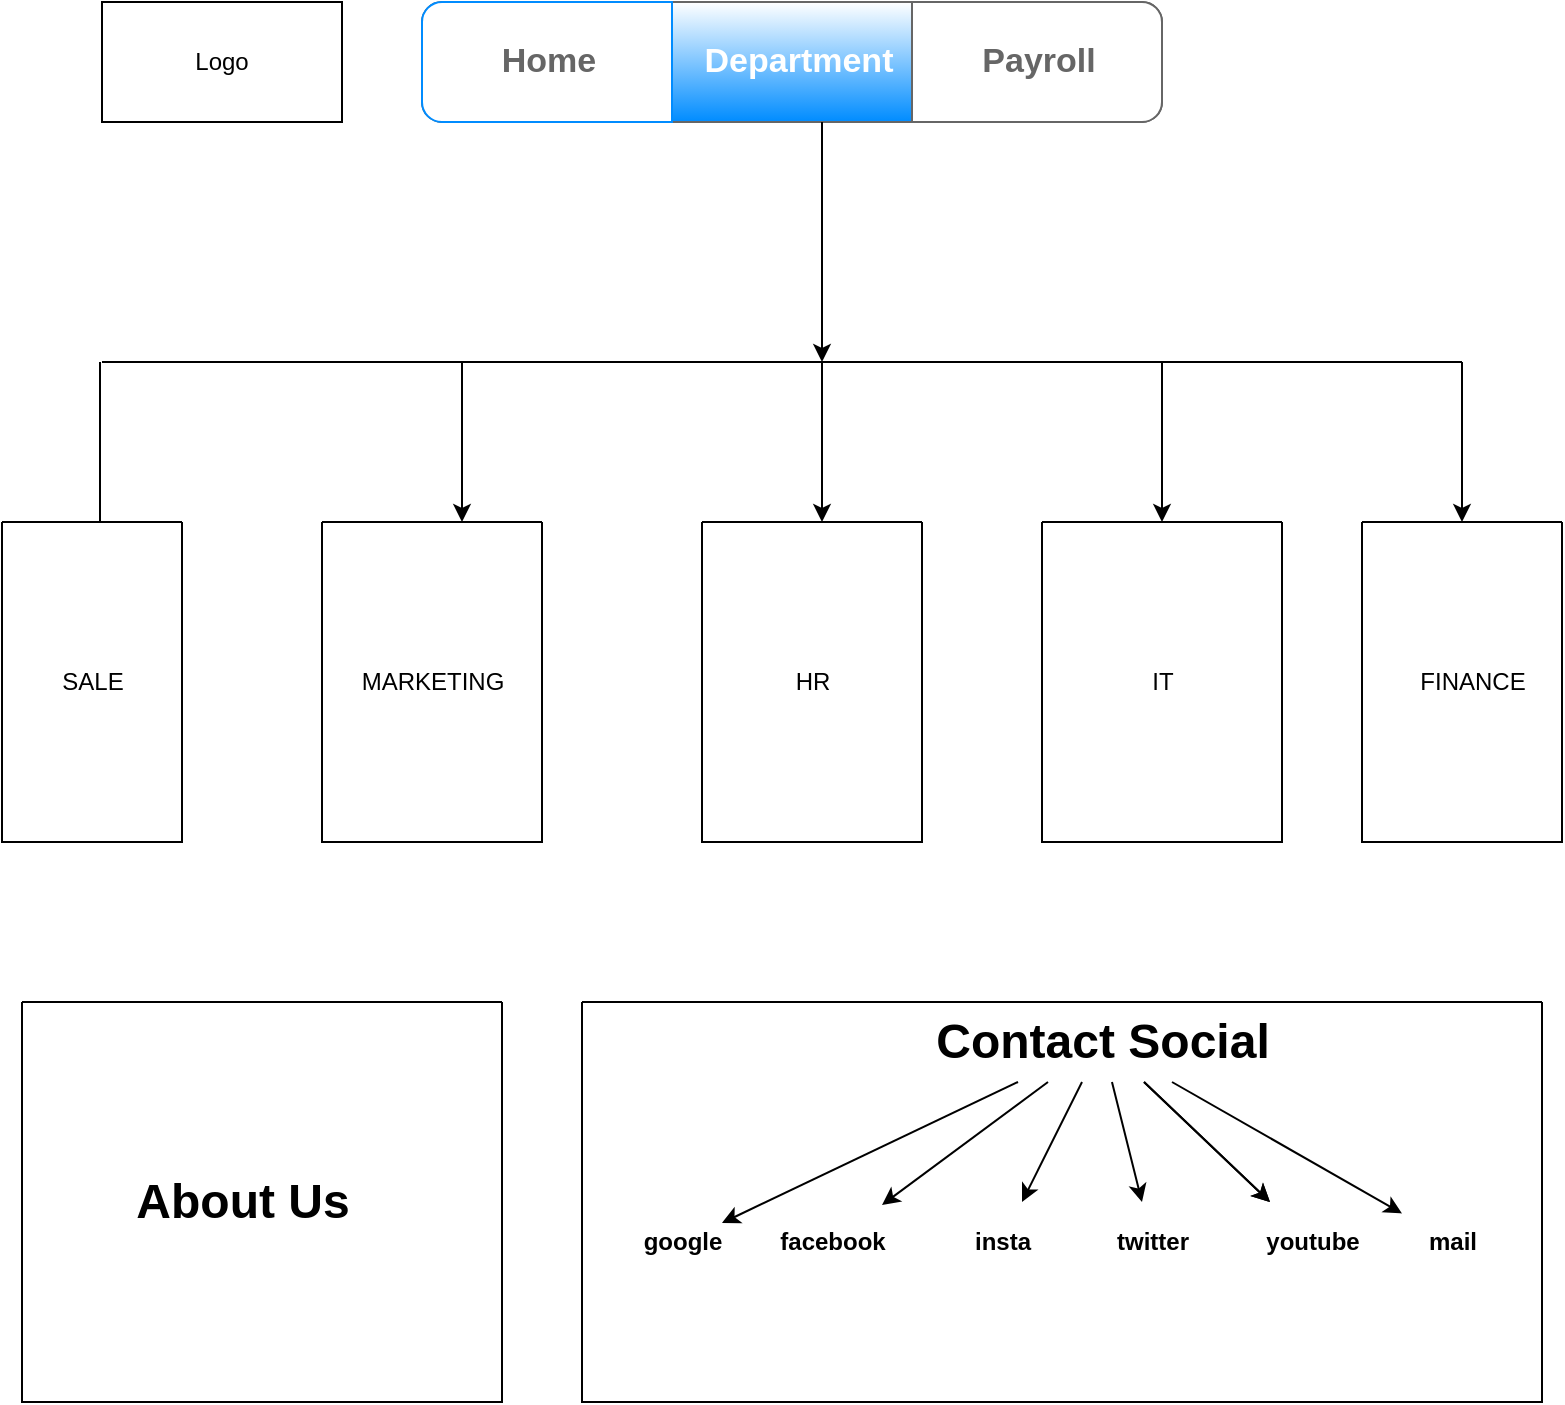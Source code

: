 <mxfile>
    <diagram id="HOQ16arEbGDelKbI-B8D" name="Page-1">
        <mxGraphModel dx="1444" dy="790" grid="1" gridSize="10" guides="1" tooltips="1" connect="1" arrows="1" fold="1" page="1" pageScale="1" pageWidth="850" pageHeight="1100" math="0" shadow="0">
            <root>
                <mxCell id="0"/>
                <mxCell id="1" parent="0"/>
                <mxCell id="2" value="Logo" style="rounded=0;whiteSpace=wrap;html=1;" parent="1" vertex="1">
                    <mxGeometry x="80" y="20" width="120" height="60" as="geometry"/>
                </mxCell>
                <mxCell id="3" value="" style="strokeWidth=1;shadow=0;dashed=0;align=center;html=1;shape=mxgraph.mockup.rrect;rSize=10;fillColor=#ffffff;strokeColor=#666666;" parent="1" vertex="1">
                    <mxGeometry x="240" y="20" width="370" height="60" as="geometry"/>
                </mxCell>
                <mxCell id="4" value="Department" style="strokeColor=inherit;fillColor=inherit;gradientColor=#008cff;strokeWidth=1;shadow=0;dashed=0;align=center;html=1;shape=mxgraph.mockup.rrect;rSize=0;fontSize=17;fontColor=#ffffff;fontStyle=1;resizeHeight=1;" parent="3" vertex="1">
                    <mxGeometry width="125" height="60" relative="1" as="geometry">
                        <mxPoint x="125" as="offset"/>
                    </mxGeometry>
                </mxCell>
                <mxCell id="6" value="Payroll" style="strokeColor=inherit;fillColor=inherit;gradientColor=inherit;strokeWidth=1;shadow=0;dashed=0;align=center;html=1;shape=mxgraph.mockup.rightButton;rSize=10;fontSize=17;fontColor=#666666;fontStyle=1;resizeHeight=1;" parent="3" vertex="1">
                    <mxGeometry x="1" width="125" height="60" relative="1" as="geometry">
                        <mxPoint x="-125" as="offset"/>
                    </mxGeometry>
                </mxCell>
                <mxCell id="7" value="Home" style="strokeWidth=1;shadow=0;dashed=0;align=center;html=1;shape=mxgraph.mockup.leftButton;rSize=10;fontSize=17;fontColor=#666666;fontStyle=1;fillColor=#ffffff;strokeColor=#008cff;resizeHeight=1;" parent="3" vertex="1">
                    <mxGeometry width="125" height="60" relative="1" as="geometry"/>
                </mxCell>
                <mxCell id="9" value="" style="endArrow=classic;html=1;exitX=0.6;exitY=1;exitDx=0;exitDy=0;exitPerimeter=0;" parent="1" source="4" edge="1">
                    <mxGeometry width="50" height="50" relative="1" as="geometry">
                        <mxPoint x="330" y="340" as="sourcePoint"/>
                        <mxPoint x="440" y="200" as="targetPoint"/>
                    </mxGeometry>
                </mxCell>
                <mxCell id="10" value="" style="endArrow=none;html=1;" parent="1" edge="1">
                    <mxGeometry width="50" height="50" relative="1" as="geometry">
                        <mxPoint x="80" y="200" as="sourcePoint"/>
                        <mxPoint x="760" y="200" as="targetPoint"/>
                    </mxGeometry>
                </mxCell>
                <mxCell id="17" value="" style="endArrow=classic;html=1;startArrow=none;" parent="1" source="25" edge="1">
                    <mxGeometry width="50" height="50" relative="1" as="geometry">
                        <mxPoint x="79" y="200" as="sourcePoint"/>
                        <mxPoint x="79" y="280" as="targetPoint"/>
                    </mxGeometry>
                </mxCell>
                <mxCell id="18" value="" style="endArrow=classic;html=1;" parent="1" edge="1">
                    <mxGeometry width="50" height="50" relative="1" as="geometry">
                        <mxPoint x="440" y="200" as="sourcePoint"/>
                        <mxPoint x="440" y="280" as="targetPoint"/>
                    </mxGeometry>
                </mxCell>
                <mxCell id="19" value="" style="endArrow=classic;html=1;" parent="1" edge="1">
                    <mxGeometry width="50" height="50" relative="1" as="geometry">
                        <mxPoint x="610" y="200" as="sourcePoint"/>
                        <mxPoint x="610" y="280" as="targetPoint"/>
                    </mxGeometry>
                </mxCell>
                <mxCell id="21" value="" style="endArrow=classic;html=1;" parent="1" edge="1">
                    <mxGeometry width="50" height="50" relative="1" as="geometry">
                        <mxPoint x="760" y="200" as="sourcePoint"/>
                        <mxPoint x="760" y="280" as="targetPoint"/>
                    </mxGeometry>
                </mxCell>
                <mxCell id="23" value="" style="endArrow=classic;html=1;" parent="1" edge="1">
                    <mxGeometry width="50" height="50" relative="1" as="geometry">
                        <mxPoint x="260" y="200" as="sourcePoint"/>
                        <mxPoint x="260" y="280" as="targetPoint"/>
                    </mxGeometry>
                </mxCell>
                <mxCell id="25" value="" style="swimlane;startSize=0;" parent="1" vertex="1">
                    <mxGeometry x="30" y="280" width="90" height="160" as="geometry"/>
                </mxCell>
                <mxCell id="34" value="SALE" style="text;html=1;align=center;verticalAlign=middle;resizable=0;points=[];autosize=1;strokeColor=none;fillColor=none;" parent="25" vertex="1">
                    <mxGeometry x="20" y="70" width="50" height="20" as="geometry"/>
                </mxCell>
                <mxCell id="26" value="" style="endArrow=none;html=1;" parent="1" edge="1">
                    <mxGeometry width="50" height="50" relative="1" as="geometry">
                        <mxPoint x="79" y="200" as="sourcePoint"/>
                        <mxPoint x="79" y="280" as="targetPoint"/>
                    </mxGeometry>
                </mxCell>
                <mxCell id="27" value="" style="swimlane;startSize=0;" parent="1" vertex="1">
                    <mxGeometry x="380" y="280" width="110" height="160" as="geometry"/>
                </mxCell>
                <mxCell id="36" value="HR" style="text;html=1;align=center;verticalAlign=middle;resizable=0;points=[];autosize=1;strokeColor=none;fillColor=none;" parent="27" vertex="1">
                    <mxGeometry x="40" y="70" width="30" height="20" as="geometry"/>
                </mxCell>
                <mxCell id="28" value="" style="swimlane;startSize=0;" parent="1" vertex="1">
                    <mxGeometry x="710" y="280" width="100" height="160" as="geometry"/>
                </mxCell>
                <mxCell id="39" value="FINANCE" style="text;html=1;align=center;verticalAlign=middle;resizable=0;points=[];autosize=1;strokeColor=none;fillColor=none;" parent="28" vertex="1">
                    <mxGeometry x="20" y="70" width="70" height="20" as="geometry"/>
                </mxCell>
                <mxCell id="30" value="" style="swimlane;startSize=0;" parent="1" vertex="1">
                    <mxGeometry x="550" y="280" width="120" height="160" as="geometry"/>
                </mxCell>
                <mxCell id="37" value="IT" style="text;html=1;align=center;verticalAlign=middle;resizable=0;points=[];autosize=1;strokeColor=none;fillColor=none;" parent="30" vertex="1">
                    <mxGeometry x="45" y="70" width="30" height="20" as="geometry"/>
                </mxCell>
                <mxCell id="32" value="" style="swimlane;startSize=0;" parent="1" vertex="1">
                    <mxGeometry x="190" y="280" width="110" height="160" as="geometry"/>
                </mxCell>
                <mxCell id="41" value="MARKETING" style="text;html=1;align=center;verticalAlign=middle;resizable=0;points=[];autosize=1;strokeColor=none;fillColor=none;" parent="32" vertex="1">
                    <mxGeometry x="10" y="70" width="90" height="20" as="geometry"/>
                </mxCell>
                <mxCell id="50" value="" style="swimlane;startSize=0;fontFamily=Helvetica;fontSize=12;fontColor=default;fillColor=none;gradientColor=none;html=1;" parent="1" vertex="1">
                    <mxGeometry x="40" y="520" width="240" height="200" as="geometry"/>
                </mxCell>
                <mxCell id="53" value="About Us" style="text;strokeColor=none;fillColor=none;html=1;fontSize=24;fontStyle=1;verticalAlign=middle;align=center;fontFamily=Helvetica;fontColor=default;" parent="50" vertex="1">
                    <mxGeometry x="60" y="80" width="100" height="40" as="geometry"/>
                </mxCell>
                <mxCell id="51" value="" style="swimlane;startSize=0;fontFamily=Helvetica;fontSize=12;fontColor=default;fillColor=none;gradientColor=none;html=1;" parent="1" vertex="1">
                    <mxGeometry x="320" y="520" width="480" height="200" as="geometry"/>
                </mxCell>
                <mxCell id="58" value="" style="edgeStyle=none;html=1;fontFamily=Helvetica;fontSize=12;fontColor=default;" parent="51" source="54" target="57" edge="1">
                    <mxGeometry relative="1" as="geometry"/>
                </mxCell>
                <mxCell id="60" value="" style="edgeStyle=none;html=1;fontFamily=Helvetica;fontSize=12;fontColor=default;" parent="51" source="54" target="59" edge="1">
                    <mxGeometry relative="1" as="geometry"/>
                </mxCell>
                <mxCell id="61" value="" style="edgeStyle=none;html=1;fontFamily=Helvetica;fontSize=12;fontColor=default;" parent="51" source="54" target="59" edge="1">
                    <mxGeometry relative="1" as="geometry"/>
                </mxCell>
                <mxCell id="54" value="Contact Social" style="text;strokeColor=none;fillColor=none;html=1;fontSize=24;fontStyle=1;verticalAlign=middle;align=center;fontFamily=Helvetica;fontColor=default;" parent="51" vertex="1">
                    <mxGeometry x="210" width="100" height="40" as="geometry"/>
                </mxCell>
                <mxCell id="55" value="facebook" style="text;strokeColor=none;fillColor=none;html=1;fontSize=12;fontStyle=1;verticalAlign=middle;align=center;fontFamily=Helvetica;fontColor=default;" parent="51" vertex="1">
                    <mxGeometry x="100" y="100" width="50" height="40" as="geometry"/>
                </mxCell>
                <mxCell id="56" value="" style="edgeStyle=none;html=1;fontFamily=Helvetica;fontSize=12;fontColor=default;" parent="51" source="54" target="55" edge="1">
                    <mxGeometry relative="1" as="geometry"/>
                </mxCell>
                <mxCell id="57" value="insta" style="text;strokeColor=none;fillColor=none;html=1;fontSize=12;fontStyle=1;verticalAlign=middle;align=center;fontFamily=Helvetica;fontColor=default;" parent="51" vertex="1">
                    <mxGeometry x="190" y="100" width="40" height="40" as="geometry"/>
                </mxCell>
                <mxCell id="59" value="youtube" style="text;strokeColor=none;fillColor=none;html=1;fontSize=12;fontStyle=1;verticalAlign=middle;align=center;fontFamily=Helvetica;fontColor=default;" parent="51" vertex="1">
                    <mxGeometry x="340" y="100" width="50" height="40" as="geometry"/>
                </mxCell>
                <mxCell id="64" value="google" style="text;strokeColor=none;fillColor=none;html=1;fontSize=12;fontStyle=1;verticalAlign=middle;align=center;fontFamily=Helvetica;fontColor=default;" parent="51" vertex="1">
                    <mxGeometry x="30" y="100" width="40" height="40" as="geometry"/>
                </mxCell>
                <mxCell id="65" value="" style="edgeStyle=none;html=1;fontFamily=Helvetica;fontSize=12;fontColor=default;" parent="51" source="54" target="64" edge="1">
                    <mxGeometry relative="1" as="geometry"/>
                </mxCell>
                <mxCell id="67" value="twitter" style="text;strokeColor=none;fillColor=none;html=1;fontSize=12;fontStyle=1;verticalAlign=middle;align=center;fontFamily=Helvetica;fontColor=default;" parent="51" vertex="1">
                    <mxGeometry x="250" y="100" width="70" height="40" as="geometry"/>
                </mxCell>
                <mxCell id="68" value="" style="edgeStyle=none;html=1;fontFamily=Helvetica;fontSize=12;fontColor=default;" parent="51" source="54" target="67" edge="1">
                    <mxGeometry relative="1" as="geometry"/>
                </mxCell>
                <mxCell id="69" value="mail" style="text;strokeColor=none;fillColor=none;html=1;fontSize=12;fontStyle=1;verticalAlign=middle;align=center;fontFamily=Helvetica;fontColor=default;" parent="51" vertex="1">
                    <mxGeometry x="410" y="100" width="50" height="40" as="geometry"/>
                </mxCell>
                <mxCell id="70" value="" style="edgeStyle=none;html=1;fontFamily=Helvetica;fontSize=12;fontColor=default;" parent="51" source="54" target="69" edge="1">
                    <mxGeometry relative="1" as="geometry"/>
                </mxCell>
            </root>
        </mxGraphModel>
    </diagram>
</mxfile>